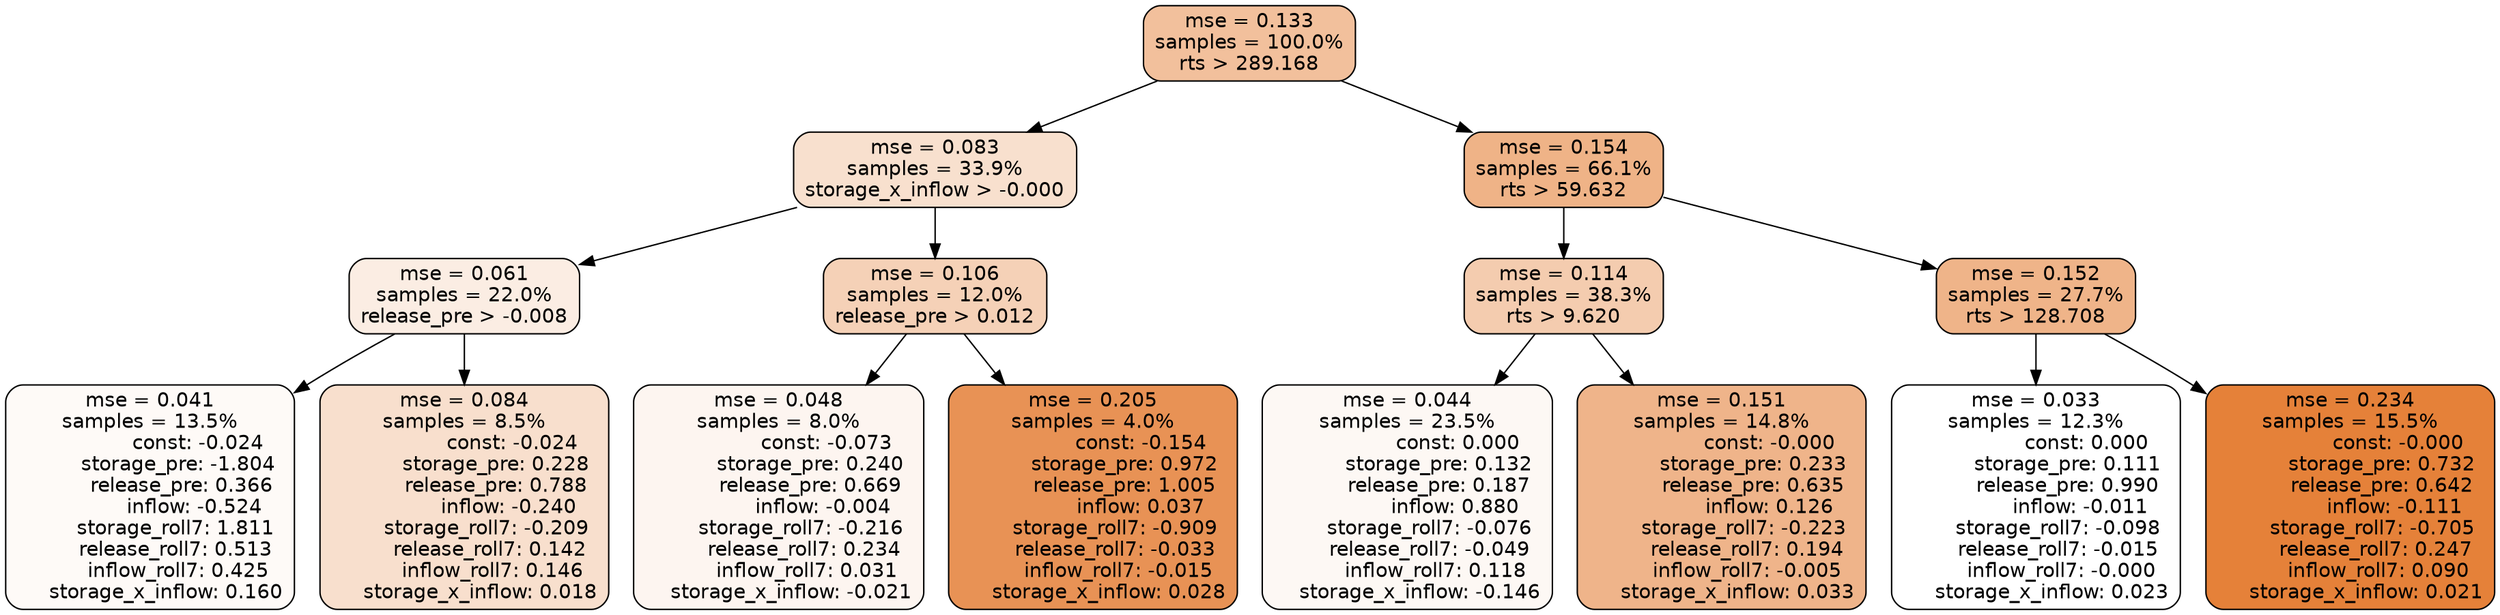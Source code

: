 digraph tree {
node [shape=rectangle, style="filled, rounded", color="black", fontname=helvetica] ;
edge [fontname=helvetica] ;
	"0" [label="mse = 0.133
samples = 100.0%
rts > 289.168", fillcolor="#f2c09c"]
	"8" [label="mse = 0.083
samples = 33.9%
storage_x_inflow > -0.000", fillcolor="#f8e0ce"]
	"1" [label="mse = 0.154
samples = 66.1%
rts > 59.632", fillcolor="#efb387"]
	"9" [label="mse = 0.061
samples = 22.0%
release_pre > -0.008", fillcolor="#fbede3"]
	"12" [label="mse = 0.106
samples = 12.0%
release_pre > 0.012", fillcolor="#f5d1b7"]
	"2" [label="mse = 0.114
samples = 38.3%
rts > 9.620", fillcolor="#f4ccaf"]
	"5" [label="mse = 0.152
samples = 27.7%
rts > 128.708", fillcolor="#efb489"]
	"10" [label="mse = 0.041
samples = 13.5%
               const: -0.024
         storage_pre: -1.804
          release_pre: 0.366
              inflow: -0.524
        storage_roll7: 1.811
        release_roll7: 0.513
         inflow_roll7: 0.425
     storage_x_inflow: 0.160", fillcolor="#fefaf7"]
	"11" [label="mse = 0.084
samples = 8.5%
               const: -0.024
          storage_pre: 0.228
          release_pre: 0.788
              inflow: -0.240
       storage_roll7: -0.209
        release_roll7: 0.142
         inflow_roll7: 0.146
     storage_x_inflow: 0.018", fillcolor="#f8dfcd"]
	"13" [label="mse = 0.048
samples = 8.0%
               const: -0.073
          storage_pre: 0.240
          release_pre: 0.669
              inflow: -0.004
       storage_roll7: -0.216
        release_roll7: 0.234
         inflow_roll7: 0.031
    storage_x_inflow: -0.021", fillcolor="#fdf5f0"]
	"14" [label="mse = 0.205
samples = 4.0%
               const: -0.154
          storage_pre: 0.972
          release_pre: 1.005
               inflow: 0.037
       storage_roll7: -0.909
       release_roll7: -0.033
        inflow_roll7: -0.015
     storage_x_inflow: 0.028", fillcolor="#e89255"]
	"3" [label="mse = 0.044
samples = 23.5%
                const: 0.000
          storage_pre: 0.132
          release_pre: 0.187
               inflow: 0.880
       storage_roll7: -0.076
       release_roll7: -0.049
         inflow_roll7: 0.118
    storage_x_inflow: -0.146", fillcolor="#fdf8f4"]
	"4" [label="mse = 0.151
samples = 14.8%
               const: -0.000
          storage_pre: 0.233
          release_pre: 0.635
               inflow: 0.126
       storage_roll7: -0.223
        release_roll7: 0.194
        inflow_roll7: -0.005
     storage_x_inflow: 0.033", fillcolor="#efb48a"]
	"7" [label="mse = 0.033
samples = 12.3%
                const: 0.000
          storage_pre: 0.111
          release_pre: 0.990
              inflow: -0.011
       storage_roll7: -0.098
       release_roll7: -0.015
        inflow_roll7: -0.000
     storage_x_inflow: 0.023", fillcolor="#ffffff"]
	"6" [label="mse = 0.234
samples = 15.5%
               const: -0.000
          storage_pre: 0.732
          release_pre: 0.642
              inflow: -0.111
       storage_roll7: -0.705
        release_roll7: 0.247
         inflow_roll7: 0.090
     storage_x_inflow: 0.021", fillcolor="#e58139"]

	"0" -> "1"
	"0" -> "8"
	"8" -> "9"
	"8" -> "12"
	"1" -> "2"
	"1" -> "5"
	"9" -> "10"
	"9" -> "11"
	"12" -> "13"
	"12" -> "14"
	"2" -> "3"
	"2" -> "4"
	"5" -> "6"
	"5" -> "7"
}